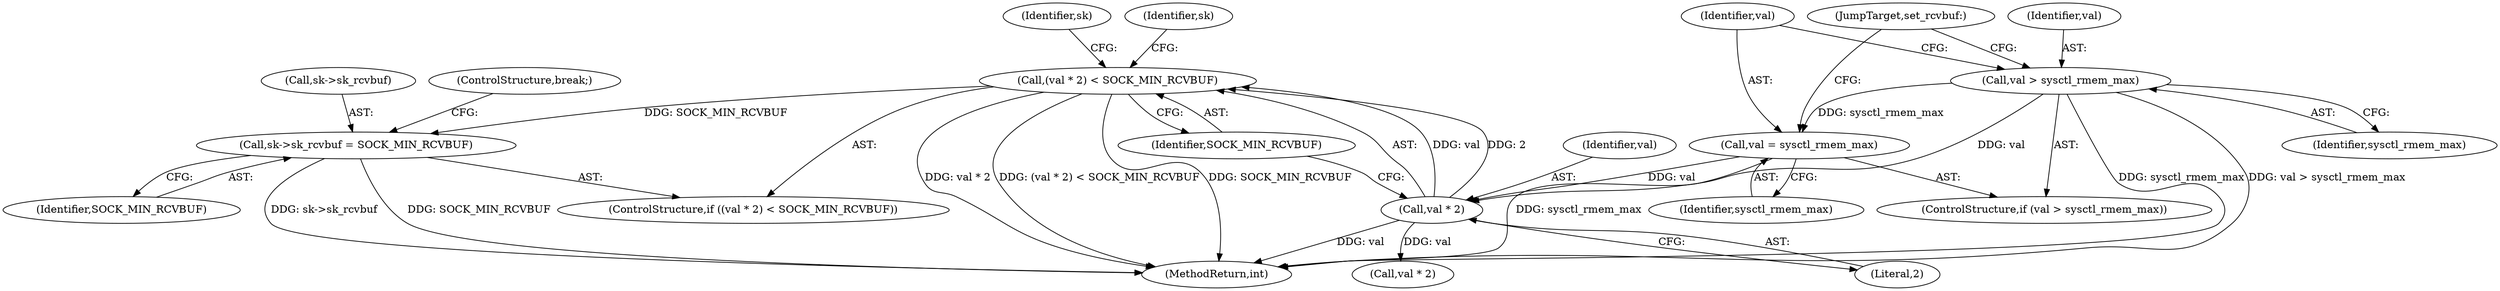 digraph "1_linux_82981930125abfd39d7c8378a9cfdf5e1be2002b_0@del" {
"1000280" [label="(Call,sk->sk_rcvbuf = SOCK_MIN_RCVBUF)"];
"1000275" [label="(Call,(val * 2) < SOCK_MIN_RCVBUF)"];
"1000276" [label="(Call,val * 2)"];
"1000262" [label="(Call,val > sysctl_rmem_max)"];
"1000265" [label="(Call,val = sysctl_rmem_max)"];
"1000262" [label="(Call,val > sysctl_rmem_max)"];
"1000275" [label="(Call,(val * 2) < SOCK_MIN_RCVBUF)"];
"1000276" [label="(Call,val * 2)"];
"1000277" [label="(Identifier,val)"];
"1000266" [label="(Identifier,val)"];
"1000268" [label="(JumpTarget,set_rcvbuf:)"];
"1000284" [label="(Identifier,SOCK_MIN_RCVBUF)"];
"1000263" [label="(Identifier,val)"];
"1000274" [label="(ControlStructure,if ((val * 2) < SOCK_MIN_RCVBUF))"];
"1000288" [label="(Identifier,sk)"];
"1000261" [label="(ControlStructure,if (val > sysctl_rmem_max))"];
"1000264" [label="(Identifier,sysctl_rmem_max)"];
"1000280" [label="(Call,sk->sk_rcvbuf = SOCK_MIN_RCVBUF)"];
"1000290" [label="(Call,val * 2)"];
"1000282" [label="(Identifier,sk)"];
"1000265" [label="(Call,val = sysctl_rmem_max)"];
"1000281" [label="(Call,sk->sk_rcvbuf)"];
"1000682" [label="(MethodReturn,int)"];
"1000267" [label="(Identifier,sysctl_rmem_max)"];
"1000279" [label="(Identifier,SOCK_MIN_RCVBUF)"];
"1000293" [label="(ControlStructure,break;)"];
"1000278" [label="(Literal,2)"];
"1000280" -> "1000274"  [label="AST: "];
"1000280" -> "1000284"  [label="CFG: "];
"1000281" -> "1000280"  [label="AST: "];
"1000284" -> "1000280"  [label="AST: "];
"1000293" -> "1000280"  [label="CFG: "];
"1000280" -> "1000682"  [label="DDG: SOCK_MIN_RCVBUF"];
"1000280" -> "1000682"  [label="DDG: sk->sk_rcvbuf"];
"1000275" -> "1000280"  [label="DDG: SOCK_MIN_RCVBUF"];
"1000275" -> "1000274"  [label="AST: "];
"1000275" -> "1000279"  [label="CFG: "];
"1000276" -> "1000275"  [label="AST: "];
"1000279" -> "1000275"  [label="AST: "];
"1000282" -> "1000275"  [label="CFG: "];
"1000288" -> "1000275"  [label="CFG: "];
"1000275" -> "1000682"  [label="DDG: (val * 2) < SOCK_MIN_RCVBUF"];
"1000275" -> "1000682"  [label="DDG: val * 2"];
"1000275" -> "1000682"  [label="DDG: SOCK_MIN_RCVBUF"];
"1000276" -> "1000275"  [label="DDG: val"];
"1000276" -> "1000275"  [label="DDG: 2"];
"1000276" -> "1000278"  [label="CFG: "];
"1000277" -> "1000276"  [label="AST: "];
"1000278" -> "1000276"  [label="AST: "];
"1000279" -> "1000276"  [label="CFG: "];
"1000276" -> "1000682"  [label="DDG: val"];
"1000262" -> "1000276"  [label="DDG: val"];
"1000265" -> "1000276"  [label="DDG: val"];
"1000276" -> "1000290"  [label="DDG: val"];
"1000262" -> "1000261"  [label="AST: "];
"1000262" -> "1000264"  [label="CFG: "];
"1000263" -> "1000262"  [label="AST: "];
"1000264" -> "1000262"  [label="AST: "];
"1000266" -> "1000262"  [label="CFG: "];
"1000268" -> "1000262"  [label="CFG: "];
"1000262" -> "1000682"  [label="DDG: sysctl_rmem_max"];
"1000262" -> "1000682"  [label="DDG: val > sysctl_rmem_max"];
"1000262" -> "1000265"  [label="DDG: sysctl_rmem_max"];
"1000265" -> "1000261"  [label="AST: "];
"1000265" -> "1000267"  [label="CFG: "];
"1000266" -> "1000265"  [label="AST: "];
"1000267" -> "1000265"  [label="AST: "];
"1000268" -> "1000265"  [label="CFG: "];
"1000265" -> "1000682"  [label="DDG: sysctl_rmem_max"];
}
